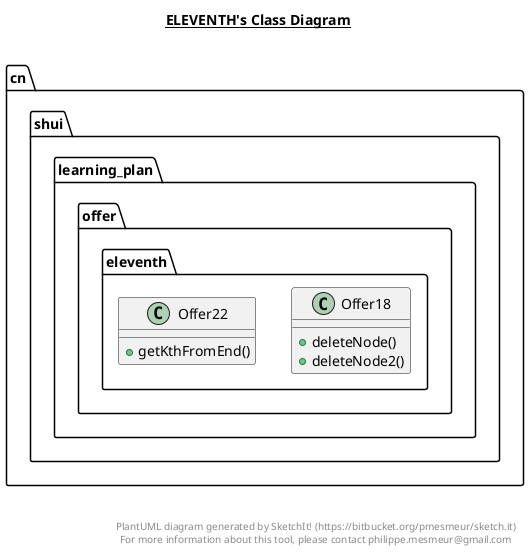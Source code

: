 @startuml

title __ELEVENTH's Class Diagram__\n

  namespace cn.shui.learning_plan.offer.eleventh {
    class cn.shui.learning_plan.offer.eleventh.Offer18 {
        + deleteNode()
        + deleteNode2()
    }
  }
  

  namespace cn.shui.learning_plan.offer.eleventh {
    class cn.shui.learning_plan.offer.eleventh.Offer22 {
        + getKthFromEnd()
    }
  }
  



right footer


PlantUML diagram generated by SketchIt! (https://bitbucket.org/pmesmeur/sketch.it)
For more information about this tool, please contact philippe.mesmeur@gmail.com
endfooter

@enduml
